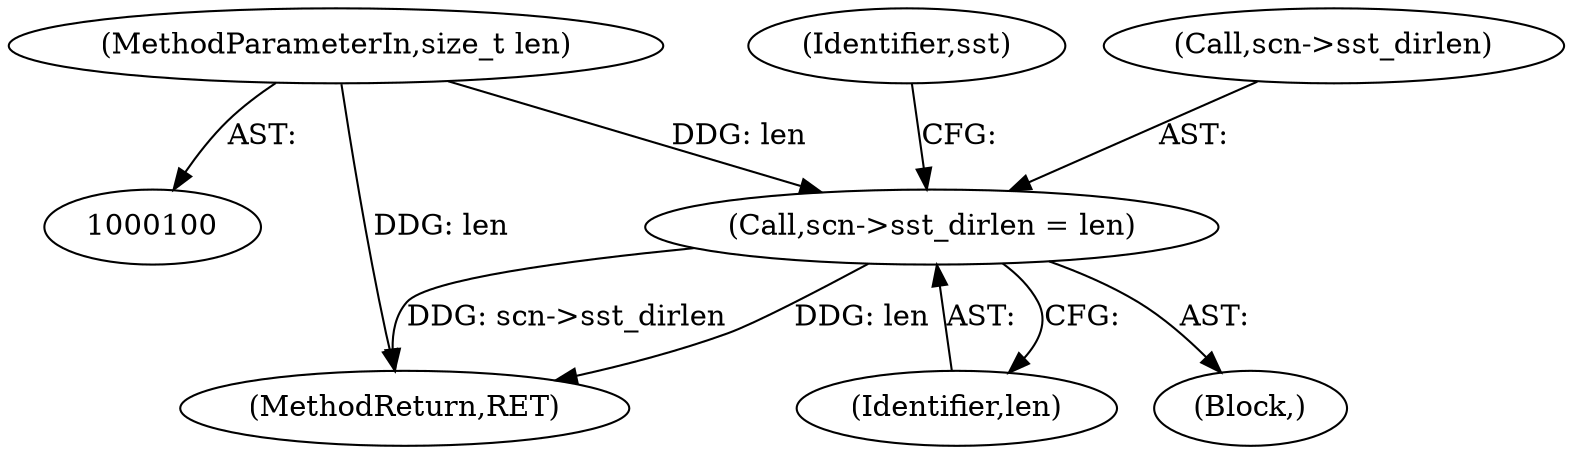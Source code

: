 digraph "0_file_1aec04dbf8a24b8a6ba64c4f74efa0628e36db0b_1@pointer" {
"1000124" [label="(Call,scn->sst_dirlen = len)"];
"1000105" [label="(MethodParameterIn,size_t len)"];
"1000133" [label="(Identifier,sst)"];
"1000105" [label="(MethodParameterIn,size_t len)"];
"1000128" [label="(Identifier,len)"];
"1000252" [label="(MethodReturn,RET)"];
"1000124" [label="(Call,scn->sst_dirlen = len)"];
"1000125" [label="(Call,scn->sst_dirlen)"];
"1000107" [label="(Block,)"];
"1000124" -> "1000107"  [label="AST: "];
"1000124" -> "1000128"  [label="CFG: "];
"1000125" -> "1000124"  [label="AST: "];
"1000128" -> "1000124"  [label="AST: "];
"1000133" -> "1000124"  [label="CFG: "];
"1000124" -> "1000252"  [label="DDG: scn->sst_dirlen"];
"1000124" -> "1000252"  [label="DDG: len"];
"1000105" -> "1000124"  [label="DDG: len"];
"1000105" -> "1000100"  [label="AST: "];
"1000105" -> "1000252"  [label="DDG: len"];
}
